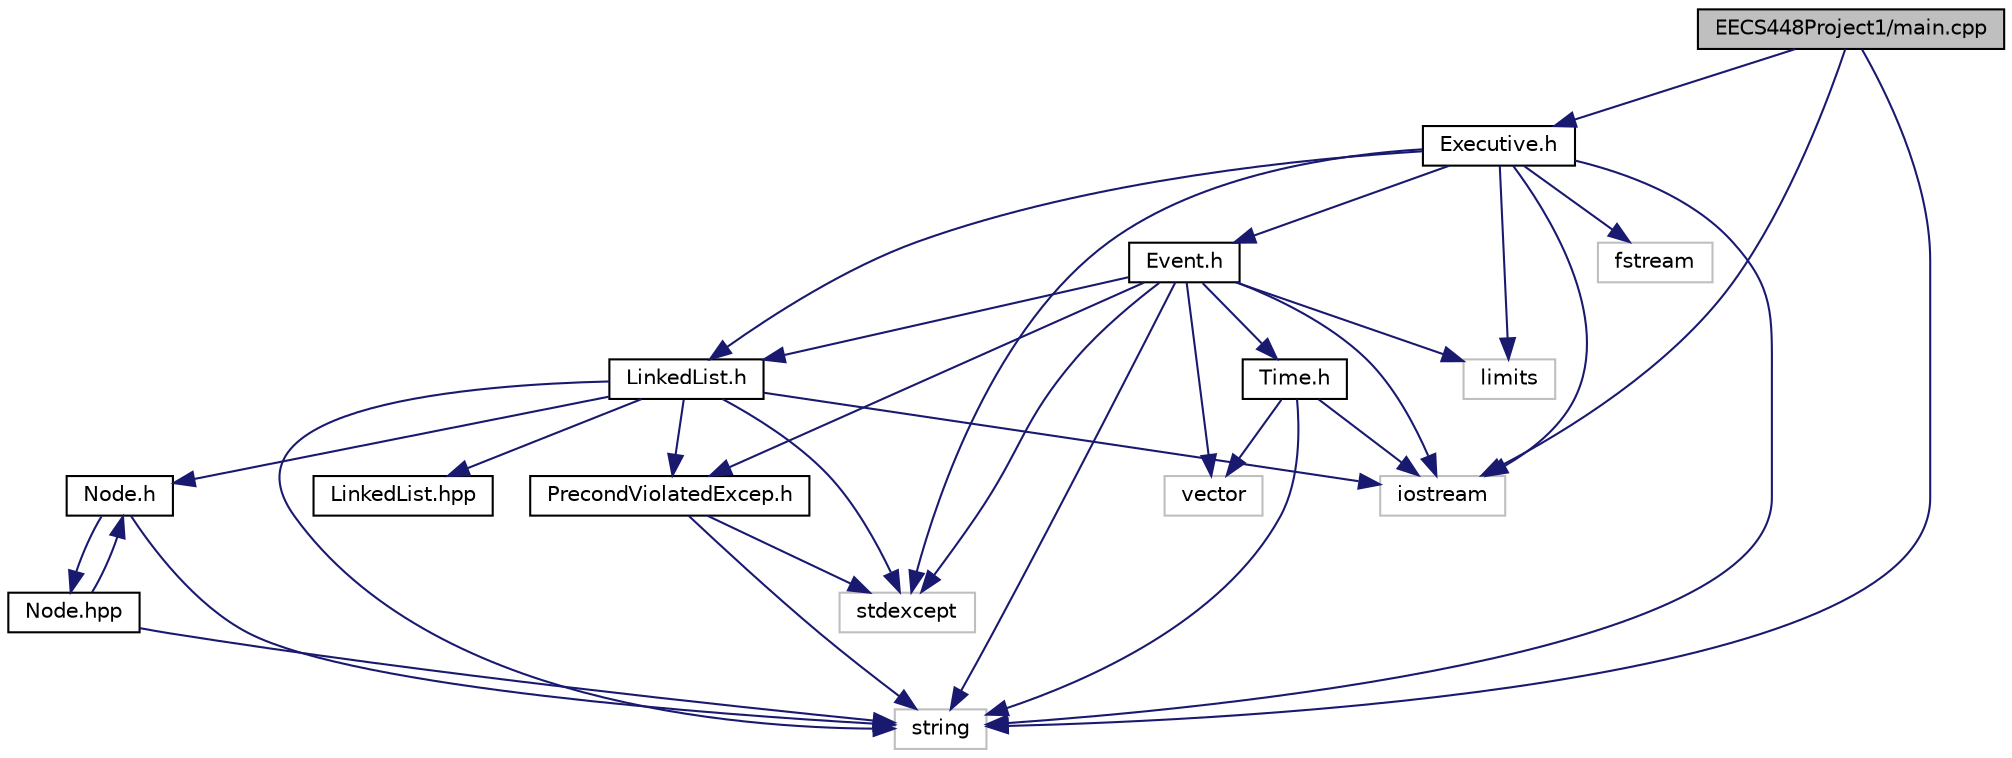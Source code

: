 digraph "EECS448Project1/main.cpp"
{
  edge [fontname="Helvetica",fontsize="10",labelfontname="Helvetica",labelfontsize="10"];
  node [fontname="Helvetica",fontsize="10",shape=record];
  Node1 [label="EECS448Project1/main.cpp",height=0.2,width=0.4,color="black", fillcolor="grey75", style="filled", fontcolor="black"];
  Node1 -> Node2 [color="midnightblue",fontsize="10",style="solid"];
  Node2 [label="iostream",height=0.2,width=0.4,color="grey75", fillcolor="white", style="filled"];
  Node1 -> Node3 [color="midnightblue",fontsize="10",style="solid"];
  Node3 [label="Executive.h",height=0.2,width=0.4,color="black", fillcolor="white", style="filled",URL="$Executive_8h.html"];
  Node3 -> Node2 [color="midnightblue",fontsize="10",style="solid"];
  Node3 -> Node4 [color="midnightblue",fontsize="10",style="solid"];
  Node4 [label="string",height=0.2,width=0.4,color="grey75", fillcolor="white", style="filled"];
  Node3 -> Node5 [color="midnightblue",fontsize="10",style="solid"];
  Node5 [label="fstream",height=0.2,width=0.4,color="grey75", fillcolor="white", style="filled"];
  Node3 -> Node6 [color="midnightblue",fontsize="10",style="solid"];
  Node6 [label="limits",height=0.2,width=0.4,color="grey75", fillcolor="white", style="filled"];
  Node3 -> Node7 [color="midnightblue",fontsize="10",style="solid"];
  Node7 [label="stdexcept",height=0.2,width=0.4,color="grey75", fillcolor="white", style="filled"];
  Node3 -> Node8 [color="midnightblue",fontsize="10",style="solid"];
  Node8 [label="LinkedList.h",height=0.2,width=0.4,color="black", fillcolor="white", style="filled",URL="$LinkedList_8h.html"];
  Node8 -> Node9 [color="midnightblue",fontsize="10",style="solid"];
  Node9 [label="Node.h",height=0.2,width=0.4,color="black", fillcolor="white", style="filled",URL="$Node_8h.html"];
  Node9 -> Node4 [color="midnightblue",fontsize="10",style="solid"];
  Node9 -> Node10 [color="midnightblue",fontsize="10",style="solid"];
  Node10 [label="Node.hpp",height=0.2,width=0.4,color="black", fillcolor="white", style="filled",URL="$Node_8hpp.html"];
  Node10 -> Node9 [color="midnightblue",fontsize="10",style="solid"];
  Node10 -> Node4 [color="midnightblue",fontsize="10",style="solid"];
  Node8 -> Node4 [color="midnightblue",fontsize="10",style="solid"];
  Node8 -> Node2 [color="midnightblue",fontsize="10",style="solid"];
  Node8 -> Node11 [color="midnightblue",fontsize="10",style="solid"];
  Node11 [label="PrecondViolatedExcep.h",height=0.2,width=0.4,color="black", fillcolor="white", style="filled",URL="$PrecondViolatedExcep_8h.html"];
  Node11 -> Node7 [color="midnightblue",fontsize="10",style="solid"];
  Node11 -> Node4 [color="midnightblue",fontsize="10",style="solid"];
  Node8 -> Node7 [color="midnightblue",fontsize="10",style="solid"];
  Node8 -> Node12 [color="midnightblue",fontsize="10",style="solid"];
  Node12 [label="LinkedList.hpp",height=0.2,width=0.4,color="black", fillcolor="white", style="filled",URL="$LinkedList_8hpp.html"];
  Node3 -> Node13 [color="midnightblue",fontsize="10",style="solid"];
  Node13 [label="Event.h",height=0.2,width=0.4,color="black", fillcolor="white", style="filled",URL="$Event_8h.html"];
  Node13 -> Node4 [color="midnightblue",fontsize="10",style="solid"];
  Node13 -> Node14 [color="midnightblue",fontsize="10",style="solid"];
  Node14 [label="vector",height=0.2,width=0.4,color="grey75", fillcolor="white", style="filled"];
  Node13 -> Node15 [color="midnightblue",fontsize="10",style="solid"];
  Node15 [label="Time.h",height=0.2,width=0.4,color="black", fillcolor="white", style="filled",URL="$Time_8h.html"];
  Node15 -> Node2 [color="midnightblue",fontsize="10",style="solid"];
  Node15 -> Node4 [color="midnightblue",fontsize="10",style="solid"];
  Node15 -> Node14 [color="midnightblue",fontsize="10",style="solid"];
  Node13 -> Node8 [color="midnightblue",fontsize="10",style="solid"];
  Node13 -> Node2 [color="midnightblue",fontsize="10",style="solid"];
  Node13 -> Node6 [color="midnightblue",fontsize="10",style="solid"];
  Node13 -> Node11 [color="midnightblue",fontsize="10",style="solid"];
  Node13 -> Node7 [color="midnightblue",fontsize="10",style="solid"];
  Node1 -> Node4 [color="midnightblue",fontsize="10",style="solid"];
}
